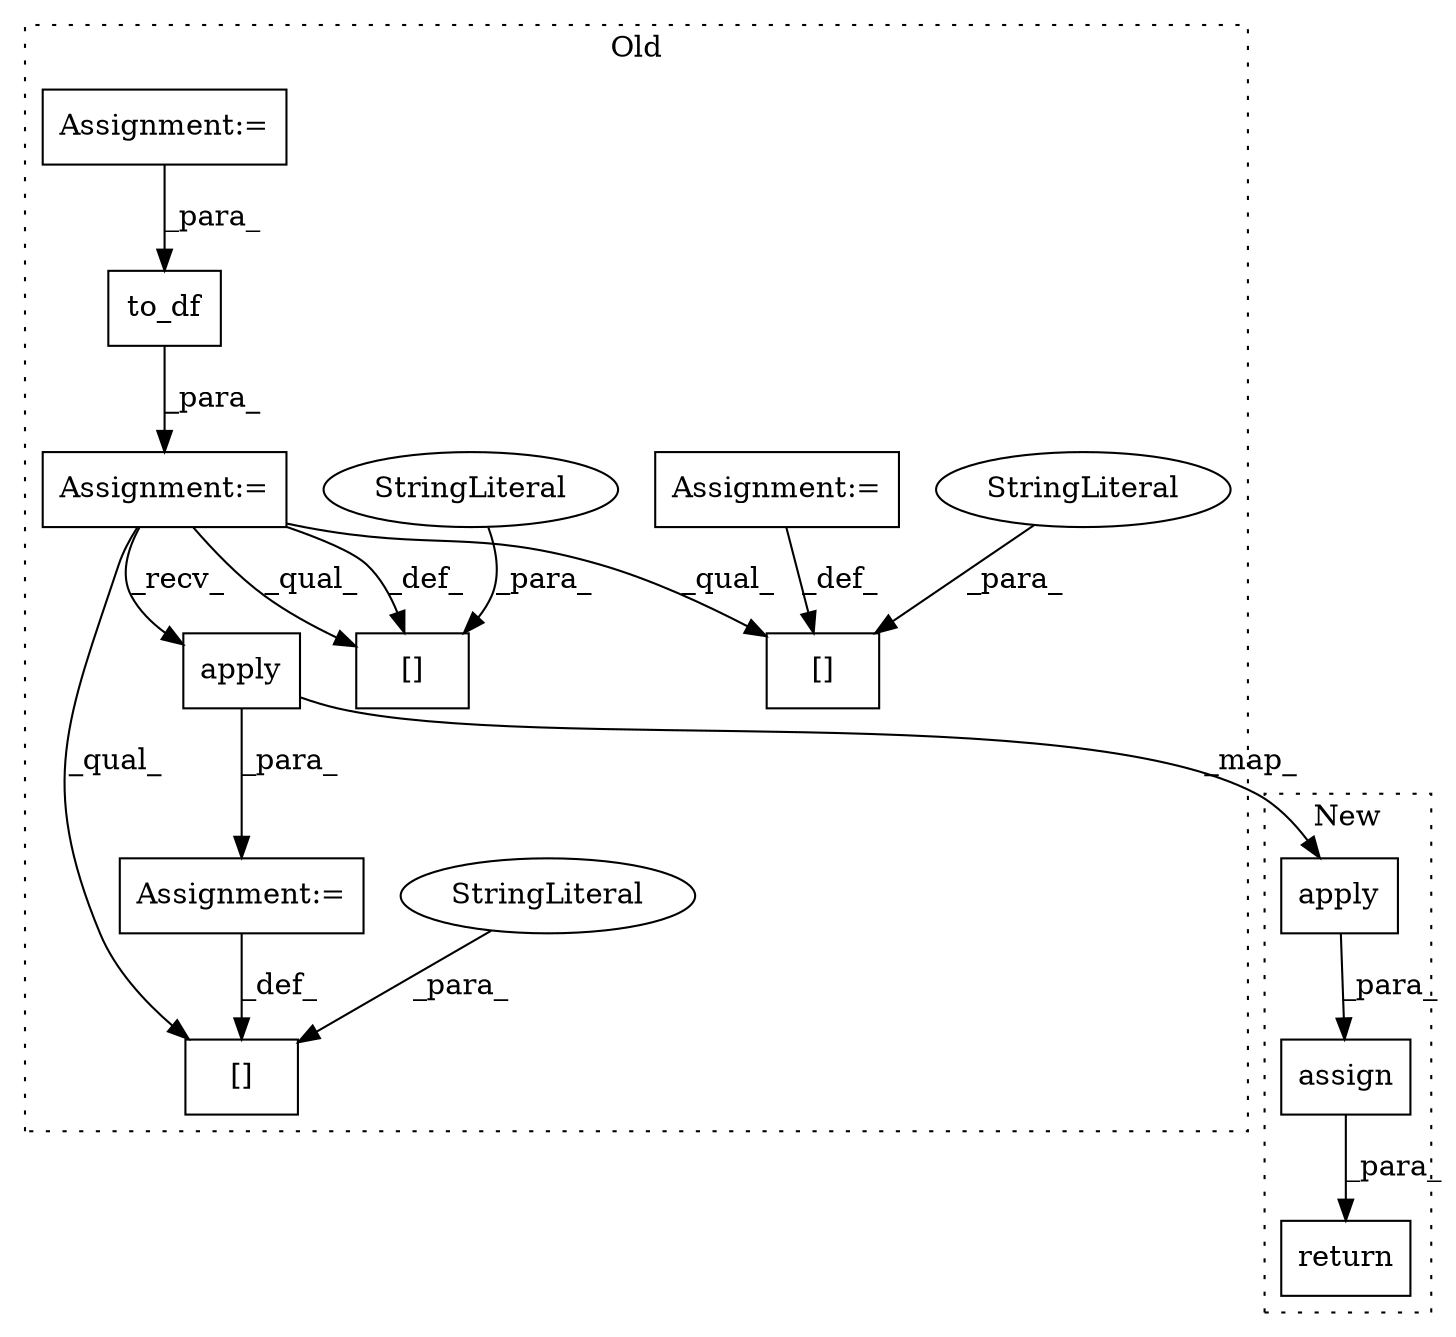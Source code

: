digraph G {
subgraph cluster0 {
1 [label="to_df" a="32" s="12797,12807" l="6,1" shape="box"];
3 [label="[]" a="2" s="13340,13351" l="5,1" shape="box"];
4 [label="StringLiteral" a="45" s="13345" l="6" shape="ellipse"];
6 [label="apply" a="32" s="13134,13177" l="6,1" shape="box"];
7 [label="[]" a="2" s="13261,13278" l="5,1" shape="box"];
8 [label="StringLiteral" a="45" s="13266" l="12" shape="ellipse"];
9 [label="[]" a="2" s="12816,12831" l="5,1" shape="box"];
10 [label="StringLiteral" a="45" s="12821" l="10" shape="ellipse"];
11 [label="Assignment:=" a="7" s="12616,12690" l="57,2" shape="box"];
12 [label="Assignment:=" a="7" s="12792" l="1" shape="box"];
13 [label="Assignment:=" a="7" s="13279" l="1" shape="box"];
14 [label="Assignment:=" a="7" s="13352" l="1" shape="box"];
label = "Old";
style="dotted";
}
subgraph cluster1 {
2 [label="assign" a="32" s="12193,12261" l="7,1" shape="box"];
5 [label="apply" a="32" s="12217,12260" l="6,1" shape="box"];
15 [label="return" a="41" s="12032" l="7" shape="box"];
label = "New";
style="dotted";
}
1 -> 12 [label="_para_"];
2 -> 15 [label="_para_"];
4 -> 3 [label="_para_"];
5 -> 2 [label="_para_"];
6 -> 5 [label="_map_"];
6 -> 13 [label="_para_"];
8 -> 7 [label="_para_"];
10 -> 9 [label="_para_"];
11 -> 1 [label="_para_"];
12 -> 9 [label="_def_"];
12 -> 6 [label="_recv_"];
12 -> 7 [label="_qual_"];
12 -> 3 [label="_qual_"];
12 -> 9 [label="_qual_"];
13 -> 7 [label="_def_"];
14 -> 3 [label="_def_"];
}